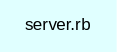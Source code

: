 digraph TopLevel {
    compound = true
    bgcolor = lightcyan1
    fontname = Arial
    fontsize = 8
    label = "server.rb"
    node [
        fontname = Arial,
        fontsize = 8,
        color = black
    ]

}

